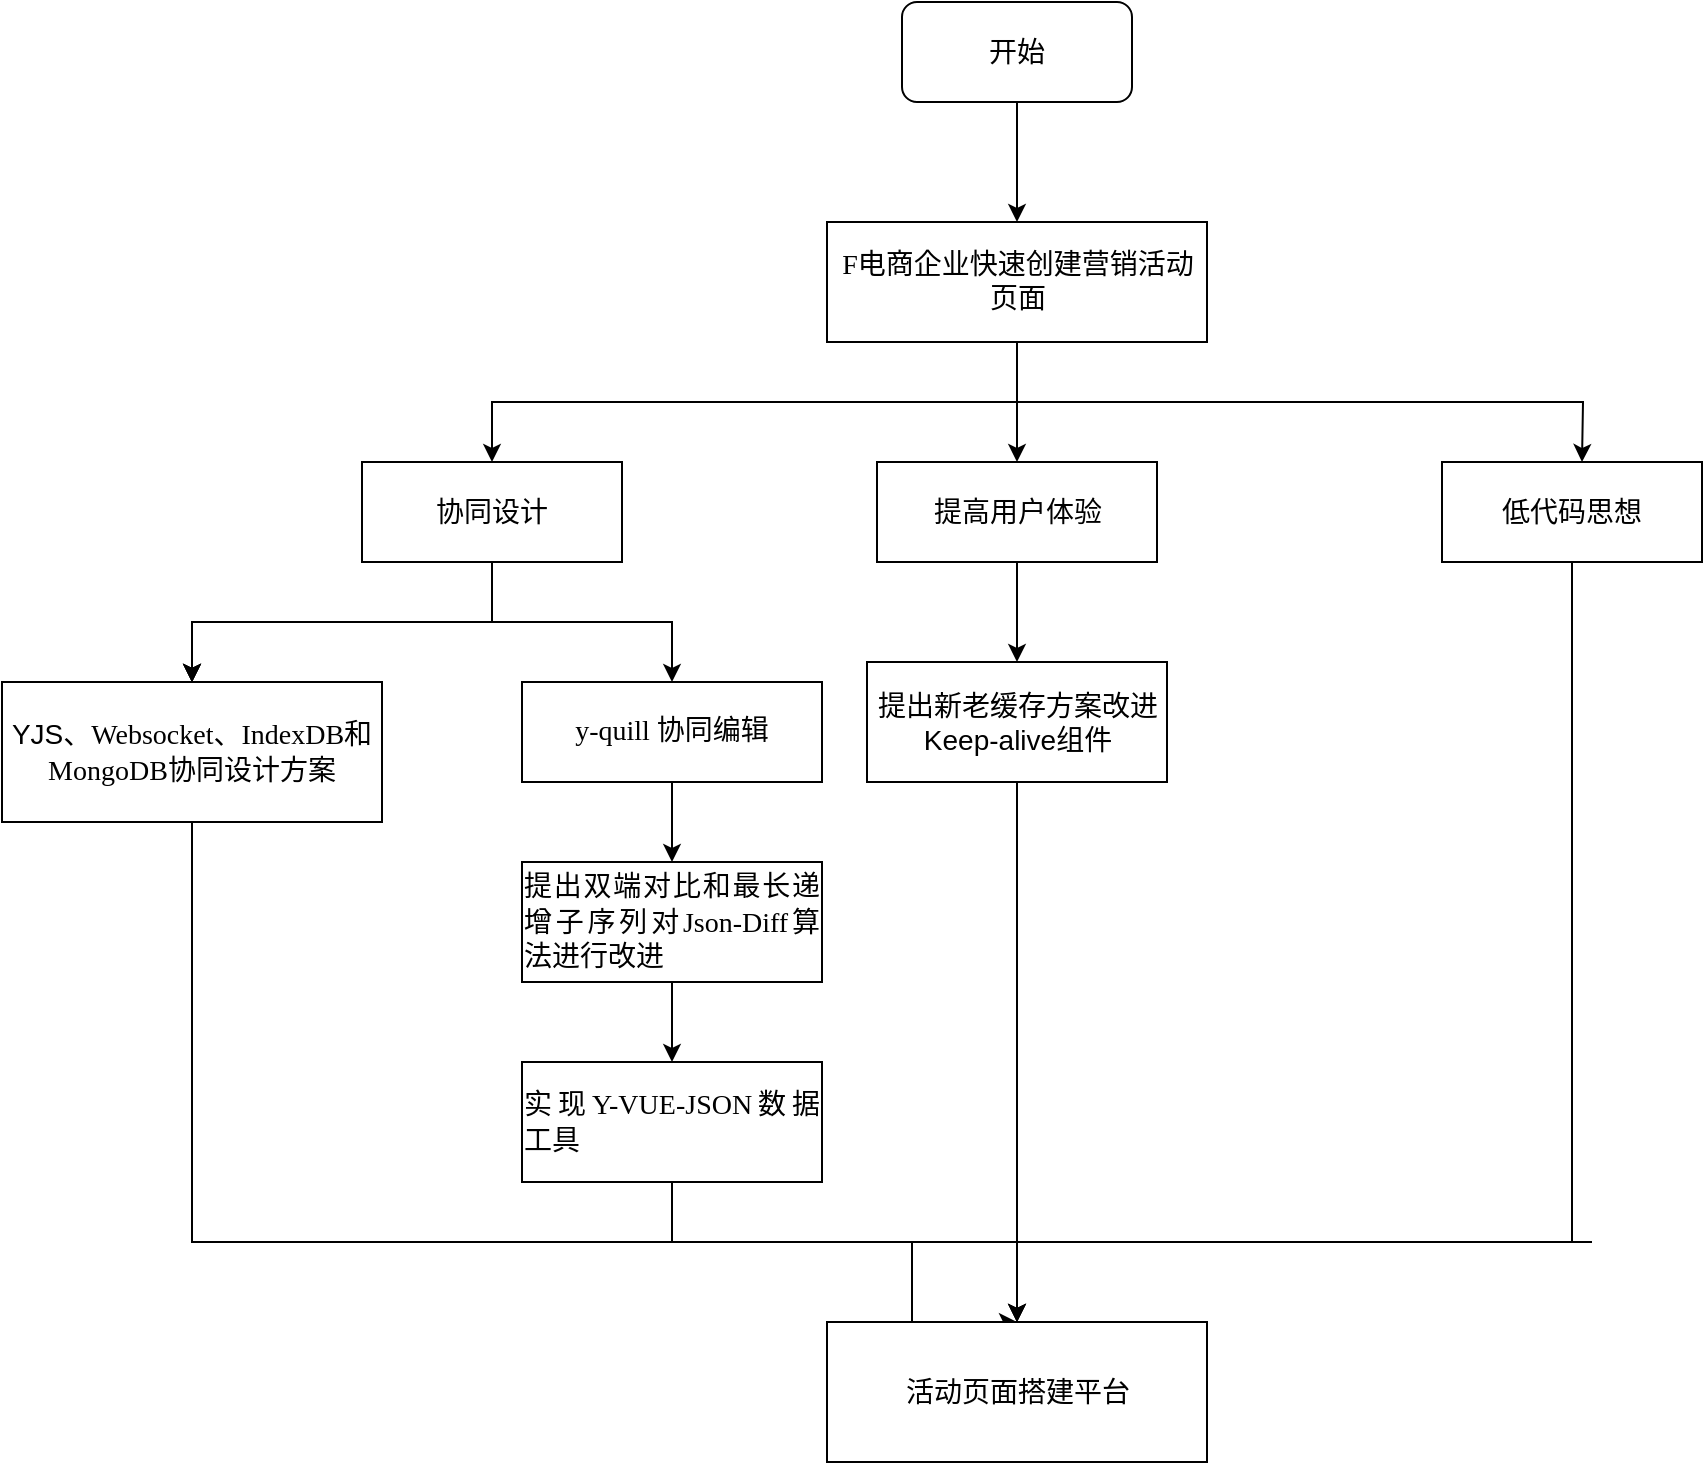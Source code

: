 <mxfile version="24.7.1" type="github">
  <diagram name="第 1 页" id="54AbXqlcH1Gsan5hpLr7">
    <mxGraphModel dx="2190" dy="866" grid="1" gridSize="10" guides="1" tooltips="1" connect="1" arrows="1" fold="1" page="1" pageScale="1" pageWidth="827" pageHeight="1169" math="0" shadow="0">
      <root>
        <mxCell id="0" />
        <mxCell id="1" parent="0" />
        <mxCell id="UwrHu9n1EhoDG0dlT5wb-9" style="edgeStyle=orthogonalEdgeStyle;rounded=0;orthogonalLoop=1;jettySize=auto;html=1;exitX=0.5;exitY=1;exitDx=0;exitDy=0;entryX=0.5;entryY=0;entryDx=0;entryDy=0;fontSize=14;" parent="1" source="UwrHu9n1EhoDG0dlT5wb-1" target="UwrHu9n1EhoDG0dlT5wb-6" edge="1">
          <mxGeometry relative="1" as="geometry" />
        </mxCell>
        <mxCell id="UwrHu9n1EhoDG0dlT5wb-10" style="edgeStyle=orthogonalEdgeStyle;rounded=0;orthogonalLoop=1;jettySize=auto;html=1;exitX=0.5;exitY=1;exitDx=0;exitDy=0;fontSize=14;" parent="1" source="UwrHu9n1EhoDG0dlT5wb-1" target="UwrHu9n1EhoDG0dlT5wb-8" edge="1">
          <mxGeometry relative="1" as="geometry" />
        </mxCell>
        <mxCell id="8r6pL--Ohm4x6JLVSPcU-3" style="edgeStyle=orthogonalEdgeStyle;rounded=0;orthogonalLoop=1;jettySize=auto;html=1;exitX=0.5;exitY=1;exitDx=0;exitDy=0;fontSize=14;" edge="1" parent="1" source="UwrHu9n1EhoDG0dlT5wb-1">
          <mxGeometry relative="1" as="geometry">
            <mxPoint x="720" y="270" as="targetPoint" />
          </mxGeometry>
        </mxCell>
        <mxCell id="UwrHu9n1EhoDG0dlT5wb-1" value="&lt;p class=&quot;MsoNormal&quot; style=&quot;margin: 0pt 0pt 0.0pt; font-family: &amp;quot;Times New Roman&amp;quot;; font-size: 14px;&quot;&gt;&lt;span style=&quot;font-family: 宋体; font-size: 14px;&quot;&gt;&lt;font style=&quot;font-size: 14px;&quot; face=&quot;Times New Roman Regular&quot;&gt;F&lt;/font&gt;&lt;/span&gt;&lt;span style=&quot;font-family: &amp;quot;Times New Roman Regular&amp;quot;; font-size: 14px;&quot;&gt;&lt;font style=&quot;font-size: 14px;&quot; face=&quot;宋体&quot;&gt;电商企业快速创建&lt;/font&gt;&lt;/span&gt;&lt;span style=&quot;font-family: 宋体; font-size: 14px; background-color: initial;&quot;&gt;营销活动页面&lt;/span&gt;&lt;/p&gt;" style="rounded=0;whiteSpace=wrap;html=1;align=center;fontSize=14;" parent="1" vertex="1">
          <mxGeometry x="342.5" y="150" width="190" height="60" as="geometry" />
        </mxCell>
        <mxCell id="8r6pL--Ohm4x6JLVSPcU-6" value="" style="edgeStyle=orthogonalEdgeStyle;rounded=0;orthogonalLoop=1;jettySize=auto;html=1;fontSize=14;" edge="1" parent="1" source="UwrHu9n1EhoDG0dlT5wb-6" target="8r6pL--Ohm4x6JLVSPcU-5">
          <mxGeometry relative="1" as="geometry" />
        </mxCell>
        <mxCell id="8r6pL--Ohm4x6JLVSPcU-7" value="" style="edgeStyle=orthogonalEdgeStyle;rounded=0;orthogonalLoop=1;jettySize=auto;html=1;fontSize=14;" edge="1" parent="1" source="UwrHu9n1EhoDG0dlT5wb-6" target="8r6pL--Ohm4x6JLVSPcU-5">
          <mxGeometry relative="1" as="geometry" />
        </mxCell>
        <mxCell id="8r6pL--Ohm4x6JLVSPcU-8" value="" style="edgeStyle=orthogonalEdgeStyle;rounded=0;orthogonalLoop=1;jettySize=auto;html=1;fontSize=14;" edge="1" parent="1" source="UwrHu9n1EhoDG0dlT5wb-6" target="8r6pL--Ohm4x6JLVSPcU-5">
          <mxGeometry relative="1" as="geometry" />
        </mxCell>
        <mxCell id="8r6pL--Ohm4x6JLVSPcU-9" value="" style="edgeStyle=orthogonalEdgeStyle;rounded=0;orthogonalLoop=1;jettySize=auto;html=1;fontSize=14;" edge="1" parent="1" source="UwrHu9n1EhoDG0dlT5wb-6" target="8r6pL--Ohm4x6JLVSPcU-5">
          <mxGeometry relative="1" as="geometry" />
        </mxCell>
        <mxCell id="8r6pL--Ohm4x6JLVSPcU-18" style="edgeStyle=orthogonalEdgeStyle;rounded=0;orthogonalLoop=1;jettySize=auto;html=1;exitX=0.5;exitY=1;exitDx=0;exitDy=0;entryX=0.5;entryY=0;entryDx=0;entryDy=0;fontSize=14;" edge="1" parent="1" source="UwrHu9n1EhoDG0dlT5wb-6" target="8r6pL--Ohm4x6JLVSPcU-10">
          <mxGeometry relative="1" as="geometry" />
        </mxCell>
        <mxCell id="UwrHu9n1EhoDG0dlT5wb-6" value="协同设计" style="rounded=0;whiteSpace=wrap;html=1;fontSize=14;" parent="1" vertex="1">
          <mxGeometry x="110" y="270" width="130" height="50" as="geometry" />
        </mxCell>
        <mxCell id="UwrHu9n1EhoDG0dlT5wb-13" value="" style="edgeStyle=orthogonalEdgeStyle;rounded=0;orthogonalLoop=1;jettySize=auto;html=1;fontSize=14;" parent="1" source="UwrHu9n1EhoDG0dlT5wb-8" target="UwrHu9n1EhoDG0dlT5wb-12" edge="1">
          <mxGeometry relative="1" as="geometry" />
        </mxCell>
        <mxCell id="UwrHu9n1EhoDG0dlT5wb-8" value="提高用户体验" style="rounded=0;whiteSpace=wrap;html=1;fontSize=14;" parent="1" vertex="1">
          <mxGeometry x="367.5" y="270" width="140" height="50" as="geometry" />
        </mxCell>
        <mxCell id="8r6pL--Ohm4x6JLVSPcU-22" style="edgeStyle=orthogonalEdgeStyle;rounded=0;orthogonalLoop=1;jettySize=auto;html=1;exitX=0.5;exitY=1;exitDx=0;exitDy=0;entryX=0.5;entryY=0;entryDx=0;entryDy=0;fontSize=14;" edge="1" parent="1" source="UwrHu9n1EhoDG0dlT5wb-12" target="8r6pL--Ohm4x6JLVSPcU-17">
          <mxGeometry relative="1" as="geometry">
            <Array as="points">
              <mxPoint x="485" y="660" />
              <mxPoint x="385" y="660" />
            </Array>
          </mxGeometry>
        </mxCell>
        <mxCell id="UwrHu9n1EhoDG0dlT5wb-12" value="提出新老缓存方案改进Keep-alive组件" style="rounded=0;whiteSpace=wrap;html=1;fontSize=14;" parent="1" vertex="1">
          <mxGeometry x="362.5" y="370" width="150" height="60" as="geometry" />
        </mxCell>
        <mxCell id="8r6pL--Ohm4x6JLVSPcU-2" style="edgeStyle=orthogonalEdgeStyle;rounded=0;orthogonalLoop=1;jettySize=auto;html=1;exitX=0.5;exitY=1;exitDx=0;exitDy=0;fontSize=14;" edge="1" parent="1" source="8r6pL--Ohm4x6JLVSPcU-1" target="UwrHu9n1EhoDG0dlT5wb-1">
          <mxGeometry relative="1" as="geometry" />
        </mxCell>
        <mxCell id="8r6pL--Ohm4x6JLVSPcU-1" value="开始" style="rounded=1;whiteSpace=wrap;html=1;fontSize=14;" vertex="1" parent="1">
          <mxGeometry x="380" y="40" width="115" height="50" as="geometry" />
        </mxCell>
        <mxCell id="8r6pL--Ohm4x6JLVSPcU-23" style="edgeStyle=orthogonalEdgeStyle;rounded=0;orthogonalLoop=1;jettySize=auto;html=1;exitX=0.5;exitY=1;exitDx=0;exitDy=0;entryX=0.5;entryY=0;entryDx=0;entryDy=0;fontSize=14;" edge="1" parent="1" source="8r6pL--Ohm4x6JLVSPcU-4" target="8r6pL--Ohm4x6JLVSPcU-17">
          <mxGeometry relative="1" as="geometry">
            <Array as="points">
              <mxPoint x="725" y="660" />
              <mxPoint x="385" y="660" />
            </Array>
          </mxGeometry>
        </mxCell>
        <mxCell id="8r6pL--Ohm4x6JLVSPcU-4" value="低代码思想" style="rounded=0;whiteSpace=wrap;html=1;fontSize=14;" vertex="1" parent="1">
          <mxGeometry x="650" y="270" width="130" height="50" as="geometry" />
        </mxCell>
        <mxCell id="8r6pL--Ohm4x6JLVSPcU-26" style="edgeStyle=orthogonalEdgeStyle;rounded=0;orthogonalLoop=1;jettySize=auto;html=1;exitX=0.5;exitY=1;exitDx=0;exitDy=0;entryX=0.5;entryY=0;entryDx=0;entryDy=0;fontSize=14;" edge="1" parent="1" source="8r6pL--Ohm4x6JLVSPcU-5" target="8r6pL--Ohm4x6JLVSPcU-17">
          <mxGeometry relative="1" as="geometry">
            <Array as="points">
              <mxPoint x="25" y="660" />
              <mxPoint x="385" y="660" />
            </Array>
          </mxGeometry>
        </mxCell>
        <mxCell id="8r6pL--Ohm4x6JLVSPcU-5" value="YJS、&lt;span style=&quot;font-family: &amp;quot;Times New Roman Regular&amp;quot;; font-size: 14px; text-align: justify; background-color: initial;&quot;&gt;Websocket、&lt;/span&gt;&lt;span style=&quot;font-family: &amp;quot;Times New Roman Regular&amp;quot;; font-size: 14px; text-align: justify; background-color: initial;&quot;&gt;IndexDB和&lt;/span&gt;&lt;span style=&quot;font-family: &amp;quot;Times New Roman Regular&amp;quot;; font-size: 14px; text-align: justify; background-color: initial;&quot;&gt;MongoDB&lt;/span&gt;&lt;span style=&quot;font-family: 宋体; font-size: 14px; text-align: justify; background-color: initial;&quot;&gt;协同设计方案&lt;/span&gt;" style="rounded=0;whiteSpace=wrap;html=1;fontSize=14;" vertex="1" parent="1">
          <mxGeometry x="-70" y="380" width="190" height="70" as="geometry" />
        </mxCell>
        <mxCell id="8r6pL--Ohm4x6JLVSPcU-12" value="" style="edgeStyle=orthogonalEdgeStyle;rounded=0;orthogonalLoop=1;jettySize=auto;html=1;fontSize=14;" edge="1" parent="1" source="8r6pL--Ohm4x6JLVSPcU-10" target="8r6pL--Ohm4x6JLVSPcU-11">
          <mxGeometry relative="1" as="geometry" />
        </mxCell>
        <mxCell id="8r6pL--Ohm4x6JLVSPcU-10" value="&lt;p style=&quot;margin: 0pt 0pt 0.0pt; text-align: justify; font-family: &amp;quot;Times New Roman&amp;quot;; font-size: 14px;&quot; class=&quot;MsoNormal&quot;&gt;&lt;span style=&quot;font-family: &amp;quot;Times New Roman Regular&amp;quot;; font-size: 14px;&quot;&gt;y-quill 协同编辑&lt;/span&gt;&lt;/p&gt;" style="rounded=0;whiteSpace=wrap;html=1;fontSize=14;" vertex="1" parent="1">
          <mxGeometry x="190" y="380" width="150" height="50" as="geometry" />
        </mxCell>
        <mxCell id="8r6pL--Ohm4x6JLVSPcU-14" value="" style="edgeStyle=orthogonalEdgeStyle;rounded=0;orthogonalLoop=1;jettySize=auto;html=1;fontSize=14;" edge="1" parent="1" source="8r6pL--Ohm4x6JLVSPcU-11" target="8r6pL--Ohm4x6JLVSPcU-13">
          <mxGeometry relative="1" as="geometry" />
        </mxCell>
        <mxCell id="8r6pL--Ohm4x6JLVSPcU-11" value="&lt;p style=&quot;margin: 0pt 0pt 0.0pt; text-align: justify; font-size: 14px;&quot; class=&quot;MsoNormal&quot;&gt;&lt;font style=&quot;font-size: 14px;&quot; face=&quot;Times New Roman Regular&quot;&gt;&lt;span style=&quot;font-size: 14px;&quot;&gt;提出&lt;/span&gt;&lt;/font&gt;&lt;span style=&quot;font-family: 宋体; font-size: 14px; background-color: initial;&quot;&gt;双端对比和最长递增子序列对Json-Diff算法进行改进&lt;/span&gt;&lt;/p&gt;" style="rounded=0;whiteSpace=wrap;html=1;fontSize=14;" vertex="1" parent="1">
          <mxGeometry x="190" y="470" width="150" height="60" as="geometry" />
        </mxCell>
        <mxCell id="8r6pL--Ohm4x6JLVSPcU-24" style="edgeStyle=orthogonalEdgeStyle;rounded=0;orthogonalLoop=1;jettySize=auto;html=1;exitX=0.5;exitY=1;exitDx=0;exitDy=0;entryX=0.5;entryY=0;entryDx=0;entryDy=0;fontSize=14;" edge="1" parent="1" source="8r6pL--Ohm4x6JLVSPcU-13" target="8r6pL--Ohm4x6JLVSPcU-17">
          <mxGeometry relative="1" as="geometry">
            <Array as="points">
              <mxPoint x="285" y="660" />
              <mxPoint x="385" y="660" />
            </Array>
          </mxGeometry>
        </mxCell>
        <mxCell id="8r6pL--Ohm4x6JLVSPcU-13" value="&lt;p style=&quot;margin: 0pt 0pt 0.0pt; text-align: justify; font-size: 14px;&quot; class=&quot;MsoNormal&quot;&gt;&lt;font style=&quot;font-size: 14px;&quot; face=&quot;Times New Roman Regular&quot;&gt;&lt;span style=&quot;font-size: 14px;&quot;&gt;实现&lt;/span&gt;&lt;/font&gt;&lt;span style=&quot;background-color: initial; font-family: &amp;quot;Times New Roman Regular&amp;quot;; font-size: 14px;&quot;&gt;Y-&lt;/span&gt;&lt;span style=&quot;background-color: initial; font-family: 宋体; font-size: 14px;&quot;&gt;&lt;font style=&quot;font-size: 14px;&quot; face=&quot;Times New Roman Regular&quot;&gt;VUE&lt;/font&gt;&lt;/span&gt;&lt;span style=&quot;background-color: initial; font-family: &amp;quot;Times New Roman Regular&amp;quot;; font-size: 14px;&quot;&gt;-JSON&lt;font style=&quot;font-size: 14px;&quot; face=&quot;宋体&quot;&gt;数据工具&lt;/font&gt;&lt;/span&gt;&lt;/p&gt;" style="rounded=0;whiteSpace=wrap;html=1;fontSize=14;" vertex="1" parent="1">
          <mxGeometry x="190" y="570" width="150" height="60" as="geometry" />
        </mxCell>
        <mxCell id="8r6pL--Ohm4x6JLVSPcU-17" value="&lt;p style=&quot;margin: 0pt 0pt 0.0pt; text-align: justify; font-size: 14px;&quot; class=&quot;MsoNormal&quot;&gt;活动页面搭建平台&lt;/p&gt;" style="rounded=0;whiteSpace=wrap;html=1;fontSize=14;" vertex="1" parent="1">
          <mxGeometry x="342.5" y="700" width="190" height="70" as="geometry" />
        </mxCell>
      </root>
    </mxGraphModel>
  </diagram>
</mxfile>
